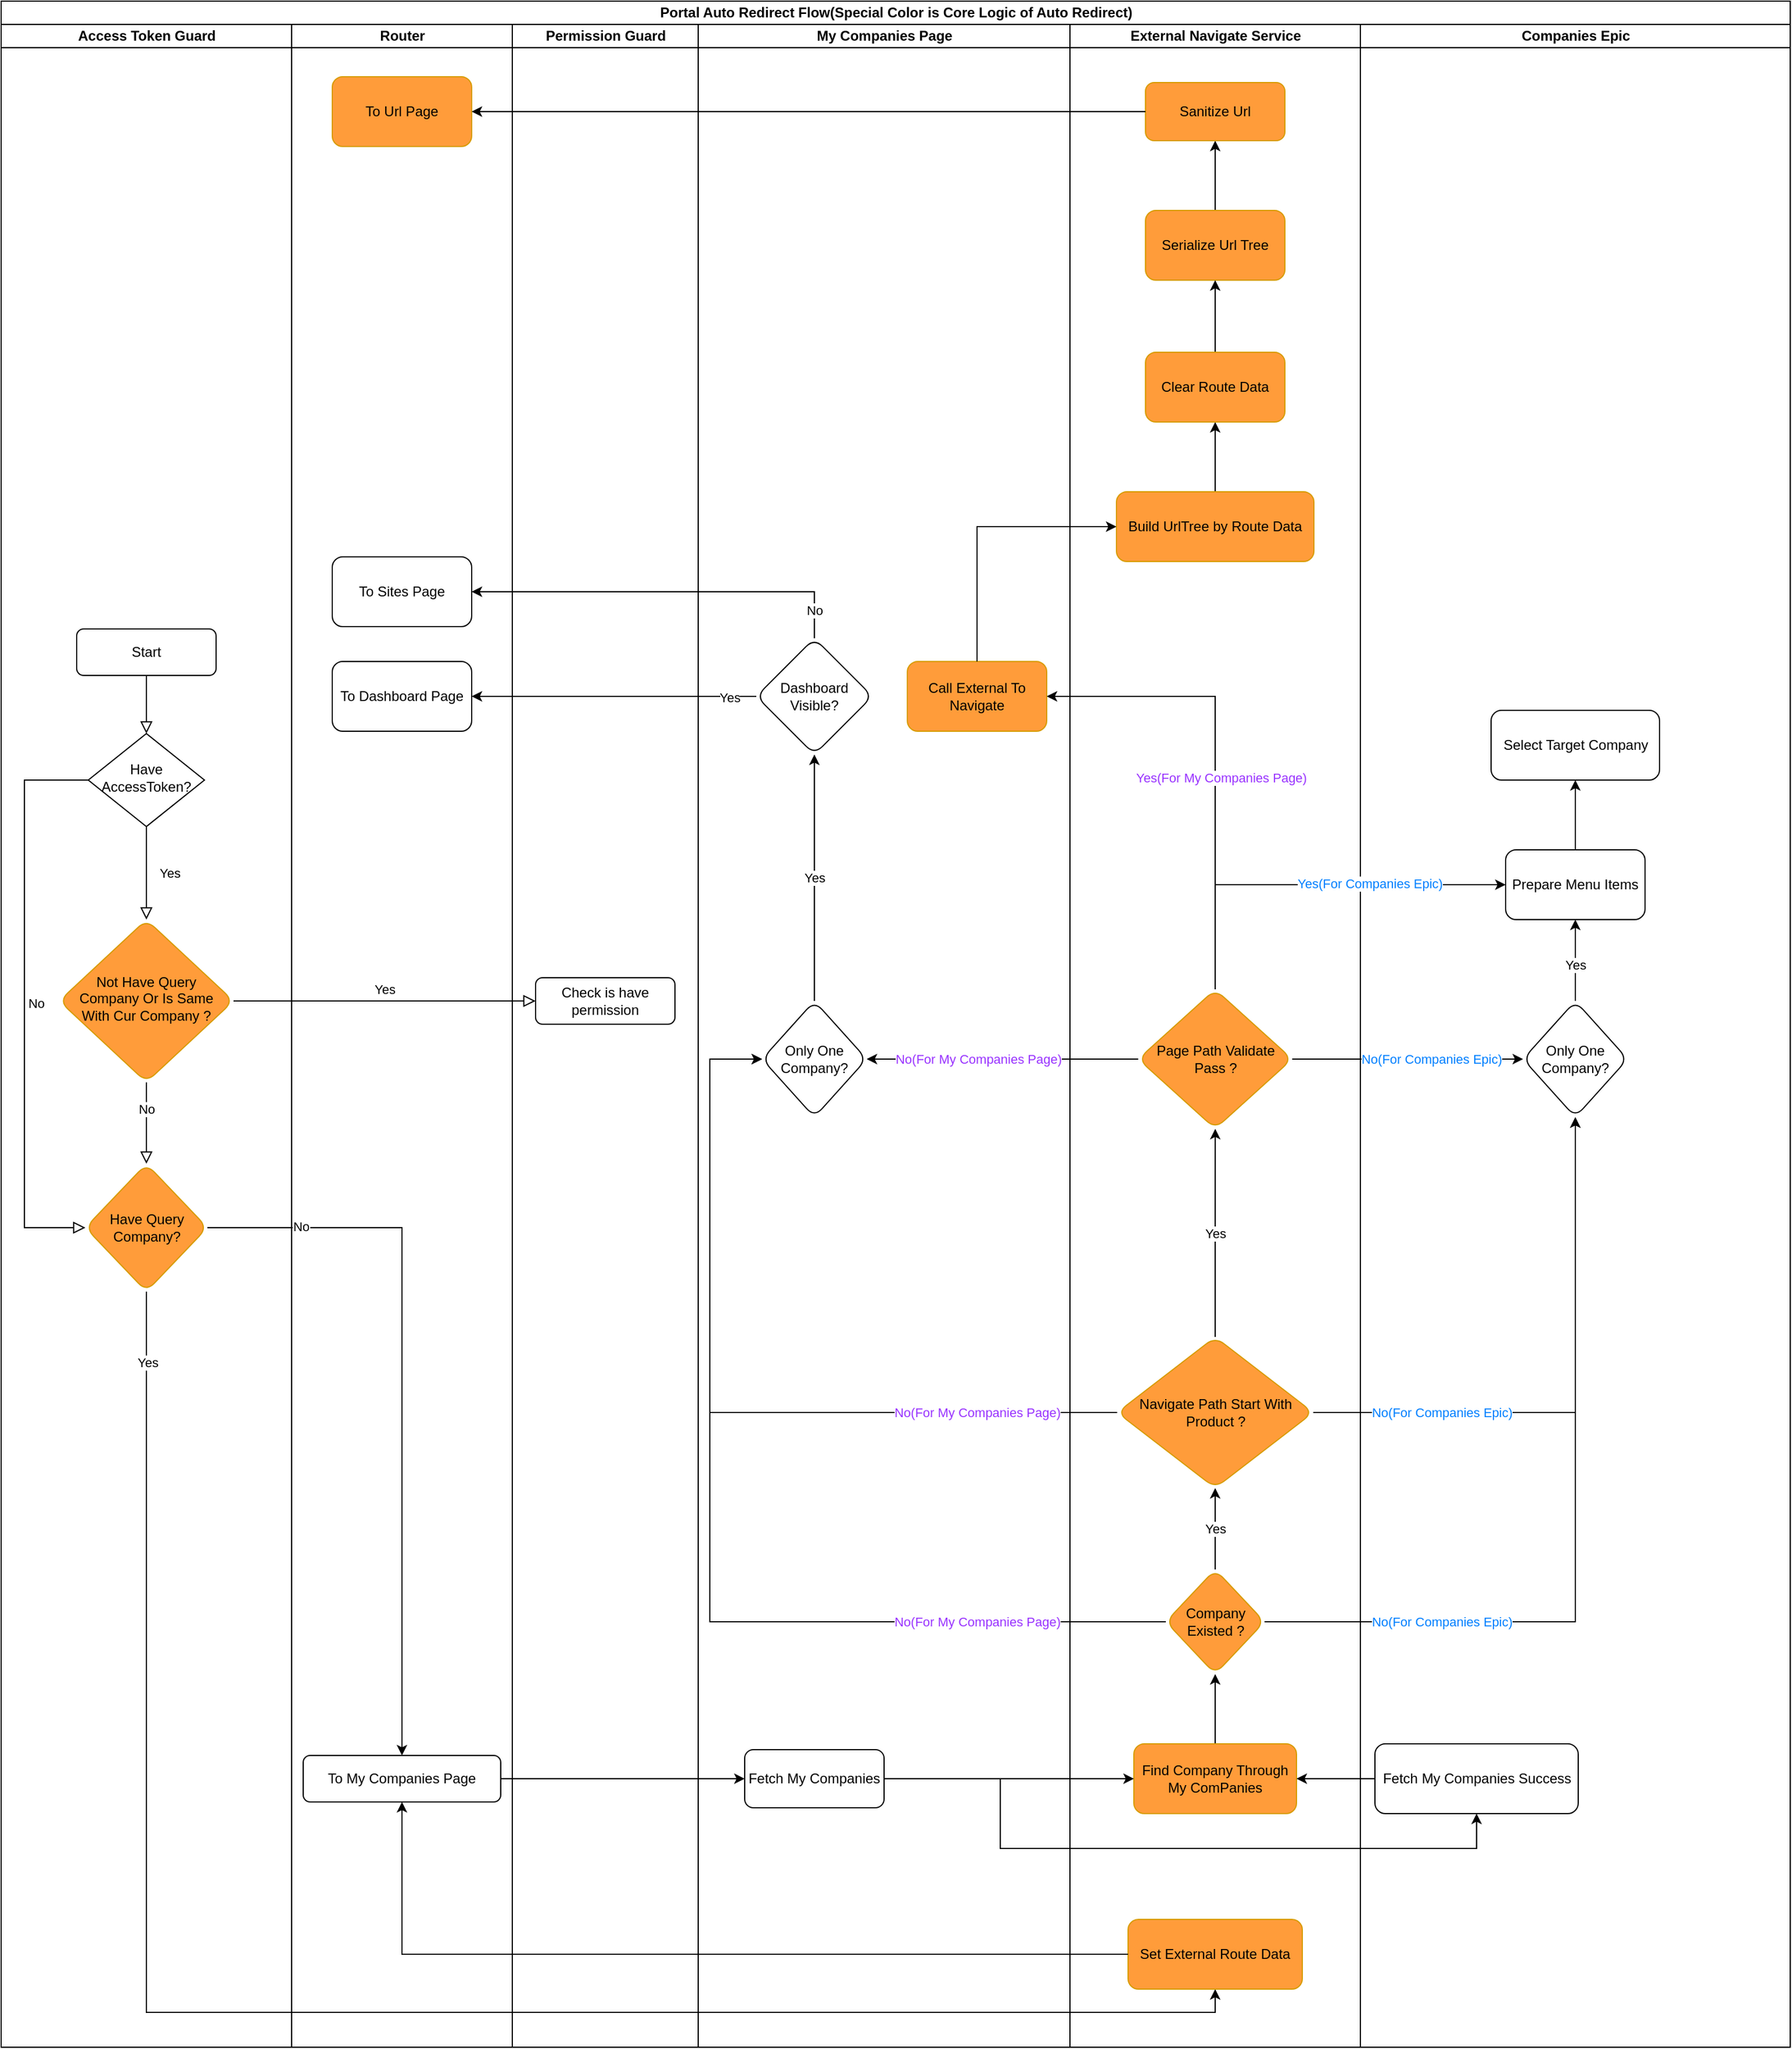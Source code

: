 <mxfile version="26.0.15">
  <diagram id="C5RBs43oDa-KdzZeNtuy" name="Page-1">
    <mxGraphModel dx="1461" dy="824" grid="1" gridSize="10" guides="1" tooltips="1" connect="1" arrows="1" fold="1" page="1" pageScale="1" pageWidth="827" pageHeight="1169" math="0" shadow="0">
      <root>
        <mxCell id="WIyWlLk6GJQsqaUBKTNV-0" />
        <mxCell id="WIyWlLk6GJQsqaUBKTNV-1" parent="WIyWlLk6GJQsqaUBKTNV-0" />
        <mxCell id="zBtAvuP8c3fkPAvaUFku-0" value="Portal Auto Redirect Flow(Special Color is Core Logic of Auto Redirect)" style="swimlane;childLayout=stackLayout;resizeParent=1;resizeParentMax=0;startSize=20;html=1;" parent="WIyWlLk6GJQsqaUBKTNV-1" vertex="1">
          <mxGeometry x="120" y="20" width="1540" height="1760" as="geometry" />
        </mxCell>
        <mxCell id="zBtAvuP8c3fkPAvaUFku-1" value="Access Token Guard" style="swimlane;startSize=20;html=1;" parent="zBtAvuP8c3fkPAvaUFku-0" vertex="1">
          <mxGeometry y="20" width="250" height="1740" as="geometry" />
        </mxCell>
        <mxCell id="WIyWlLk6GJQsqaUBKTNV-6" value="Have AccessToken?" style="rhombus;whiteSpace=wrap;html=1;shadow=0;fontFamily=Helvetica;fontSize=12;align=center;strokeWidth=1;spacing=6;spacingTop=-4;" parent="zBtAvuP8c3fkPAvaUFku-1" vertex="1">
          <mxGeometry x="75" y="610" width="100" height="80" as="geometry" />
        </mxCell>
        <mxCell id="WIyWlLk6GJQsqaUBKTNV-3" value="Start" style="rounded=1;whiteSpace=wrap;html=1;fontSize=12;glass=0;strokeWidth=1;shadow=0;" parent="zBtAvuP8c3fkPAvaUFku-1" vertex="1">
          <mxGeometry x="65" y="520" width="120" height="40" as="geometry" />
        </mxCell>
        <mxCell id="WIyWlLk6GJQsqaUBKTNV-2" value="" style="rounded=0;html=1;jettySize=auto;orthogonalLoop=1;fontSize=11;endArrow=block;endFill=0;endSize=8;strokeWidth=1;shadow=0;labelBackgroundColor=none;edgeStyle=orthogonalEdgeStyle;" parent="zBtAvuP8c3fkPAvaUFku-1" source="WIyWlLk6GJQsqaUBKTNV-3" target="WIyWlLk6GJQsqaUBKTNV-6" edge="1">
          <mxGeometry relative="1" as="geometry" />
        </mxCell>
        <mxCell id="zBtAvuP8c3fkPAvaUFku-9" value="Have Query Company?" style="rhombus;whiteSpace=wrap;html=1;rounded=1;strokeColor=#d79b00;align=center;verticalAlign=middle;fontFamily=Helvetica;fontSize=12;fontColor=default;fillColor=#FF9C3A;" parent="zBtAvuP8c3fkPAvaUFku-1" vertex="1">
          <mxGeometry x="72.5" y="980" width="105" height="110" as="geometry" />
        </mxCell>
        <mxCell id="WIyWlLk6GJQsqaUBKTNV-5" value="No" style="edgeStyle=orthogonalEdgeStyle;rounded=0;html=1;jettySize=auto;orthogonalLoop=1;fontSize=11;endArrow=block;endFill=0;endSize=8;strokeWidth=1;shadow=0;labelBackgroundColor=none;exitX=0;exitY=0.5;exitDx=0;exitDy=0;entryX=0;entryY=0.5;entryDx=0;entryDy=0;" parent="zBtAvuP8c3fkPAvaUFku-1" source="WIyWlLk6GJQsqaUBKTNV-6" target="zBtAvuP8c3fkPAvaUFku-9" edge="1">
          <mxGeometry y="10" relative="1" as="geometry">
            <mxPoint as="offset" />
            <Array as="points">
              <mxPoint x="20" y="650" />
              <mxPoint x="20" y="1035" />
            </Array>
          </mxGeometry>
        </mxCell>
        <mxCell id="WIyWlLk6GJQsqaUBKTNV-10" value="Not Have Query Company Or Is Same With Cur Company ?" style="rhombus;whiteSpace=wrap;html=1;shadow=0;fontFamily=Helvetica;fontSize=12;align=center;strokeWidth=1;spacing=6;spacingTop=-4;rounded=1;strokeColor=#d79b00;verticalAlign=middle;fontColor=default;fillColor=#FF9C3A;" parent="zBtAvuP8c3fkPAvaUFku-1" vertex="1">
          <mxGeometry x="50" y="770" width="150" height="140" as="geometry" />
        </mxCell>
        <mxCell id="WIyWlLk6GJQsqaUBKTNV-4" value="Yes" style="rounded=0;html=1;jettySize=auto;orthogonalLoop=1;fontSize=11;endArrow=block;endFill=0;endSize=8;strokeWidth=1;shadow=0;labelBackgroundColor=none;edgeStyle=orthogonalEdgeStyle;" parent="zBtAvuP8c3fkPAvaUFku-1" source="WIyWlLk6GJQsqaUBKTNV-6" target="WIyWlLk6GJQsqaUBKTNV-10" edge="1">
          <mxGeometry y="20" relative="1" as="geometry">
            <mxPoint as="offset" />
          </mxGeometry>
        </mxCell>
        <mxCell id="WIyWlLk6GJQsqaUBKTNV-8" value="" style="rounded=0;html=1;jettySize=auto;orthogonalLoop=1;fontSize=11;endArrow=block;endFill=0;endSize=8;strokeWidth=1;shadow=0;labelBackgroundColor=none;edgeStyle=orthogonalEdgeStyle;exitX=0.5;exitY=1;exitDx=0;exitDy=0;" parent="zBtAvuP8c3fkPAvaUFku-1" source="WIyWlLk6GJQsqaUBKTNV-10" target="zBtAvuP8c3fkPAvaUFku-9" edge="1">
          <mxGeometry x="0.333" y="20" relative="1" as="geometry">
            <mxPoint as="offset" />
            <mxPoint x="125" y="920" as="targetPoint" />
          </mxGeometry>
        </mxCell>
        <mxCell id="zBtAvuP8c3fkPAvaUFku-7" value="No" style="edgeLabel;html=1;align=center;verticalAlign=middle;resizable=0;points=[];" parent="WIyWlLk6GJQsqaUBKTNV-8" vertex="1" connectable="0">
          <mxGeometry x="-0.384" relative="1" as="geometry">
            <mxPoint y="1" as="offset" />
          </mxGeometry>
        </mxCell>
        <mxCell id="zBtAvuP8c3fkPAvaUFku-2" value="Router" style="swimlane;startSize=20;html=1;" parent="zBtAvuP8c3fkPAvaUFku-0" vertex="1">
          <mxGeometry x="250" y="20" width="190" height="1740" as="geometry" />
        </mxCell>
        <mxCell id="WIyWlLk6GJQsqaUBKTNV-7" value="To My Companies Page" style="rounded=1;whiteSpace=wrap;html=1;fontSize=12;glass=0;strokeWidth=1;shadow=0;" parent="zBtAvuP8c3fkPAvaUFku-2" vertex="1">
          <mxGeometry x="10" y="1489" width="170" height="40" as="geometry" />
        </mxCell>
        <mxCell id="zBtAvuP8c3fkPAvaUFku-41" value="To Dashboard Page" style="rounded=1;whiteSpace=wrap;html=1;" parent="zBtAvuP8c3fkPAvaUFku-2" vertex="1">
          <mxGeometry x="35" y="548" width="120" height="60" as="geometry" />
        </mxCell>
        <mxCell id="zBtAvuP8c3fkPAvaUFku-44" value="To Sites Page" style="rounded=1;whiteSpace=wrap;html=1;" parent="zBtAvuP8c3fkPAvaUFku-2" vertex="1">
          <mxGeometry x="35" y="458" width="120" height="60" as="geometry" />
        </mxCell>
        <mxCell id="zBtAvuP8c3fkPAvaUFku-53" value="To Url Page" style="rounded=1;whiteSpace=wrap;html=1;strokeColor=#d79b00;align=center;verticalAlign=middle;fontFamily=Helvetica;fontSize=12;fontColor=default;fillColor=#FF9C3A;" parent="zBtAvuP8c3fkPAvaUFku-2" vertex="1">
          <mxGeometry x="35" y="45" width="120" height="60" as="geometry" />
        </mxCell>
        <mxCell id="zBtAvuP8c3fkPAvaUFku-3" value="Permission Guard" style="swimlane;startSize=20;html=1;" parent="zBtAvuP8c3fkPAvaUFku-0" vertex="1">
          <mxGeometry x="440" y="20" width="160" height="1740" as="geometry" />
        </mxCell>
        <mxCell id="WIyWlLk6GJQsqaUBKTNV-12" value="Check is have permission" style="rounded=1;whiteSpace=wrap;html=1;fontSize=12;glass=0;strokeWidth=1;shadow=0;" parent="zBtAvuP8c3fkPAvaUFku-3" vertex="1">
          <mxGeometry x="20" y="820" width="120" height="40" as="geometry" />
        </mxCell>
        <mxCell id="zBtAvuP8c3fkPAvaUFku-16" value="My Companies Page" style="swimlane;startSize=20;html=1;" parent="zBtAvuP8c3fkPAvaUFku-0" vertex="1">
          <mxGeometry x="600" y="20" width="320" height="1740" as="geometry" />
        </mxCell>
        <mxCell id="zBtAvuP8c3fkPAvaUFku-20" value="Fetch My Companies" style="rounded=1;whiteSpace=wrap;html=1;" parent="zBtAvuP8c3fkPAvaUFku-16" vertex="1">
          <mxGeometry x="40" y="1484" width="120" height="50" as="geometry" />
        </mxCell>
        <mxCell id="zBtAvuP8c3fkPAvaUFku-39" value="Yes" style="edgeStyle=orthogonalEdgeStyle;rounded=0;orthogonalLoop=1;jettySize=auto;html=1;exitX=0.5;exitY=0;exitDx=0;exitDy=0;entryX=0.5;entryY=1;entryDx=0;entryDy=0;" parent="zBtAvuP8c3fkPAvaUFku-16" source="zBtAvuP8c3fkPAvaUFku-35" target="zBtAvuP8c3fkPAvaUFku-38" edge="1">
          <mxGeometry relative="1" as="geometry" />
        </mxCell>
        <mxCell id="zBtAvuP8c3fkPAvaUFku-35" value="Only One Company?" style="rhombus;whiteSpace=wrap;html=1;rounded=1;" parent="zBtAvuP8c3fkPAvaUFku-16" vertex="1">
          <mxGeometry x="55" y="840" width="90" height="100" as="geometry" />
        </mxCell>
        <mxCell id="zBtAvuP8c3fkPAvaUFku-38" value="Dashboard Visible?" style="rhombus;whiteSpace=wrap;html=1;rounded=1;" parent="zBtAvuP8c3fkPAvaUFku-16" vertex="1">
          <mxGeometry x="50" y="528" width="100" height="100" as="geometry" />
        </mxCell>
        <mxCell id="zBtAvuP8c3fkPAvaUFku-87" value="Call External To Navigate" style="rounded=1;whiteSpace=wrap;html=1;strokeColor=#d79b00;align=center;verticalAlign=middle;fontFamily=Helvetica;fontSize=12;fontColor=default;fillColor=#FF9C3A;" parent="zBtAvuP8c3fkPAvaUFku-16" vertex="1">
          <mxGeometry x="180" y="548" width="120" height="60" as="geometry" />
        </mxCell>
        <mxCell id="WIyWlLk6GJQsqaUBKTNV-9" value="Yes" style="edgeStyle=orthogonalEdgeStyle;rounded=0;html=1;jettySize=auto;orthogonalLoop=1;fontSize=11;endArrow=block;endFill=0;endSize=8;strokeWidth=1;shadow=0;labelBackgroundColor=none;" parent="zBtAvuP8c3fkPAvaUFku-0" source="WIyWlLk6GJQsqaUBKTNV-10" target="WIyWlLk6GJQsqaUBKTNV-12" edge="1">
          <mxGeometry y="10" relative="1" as="geometry">
            <mxPoint as="offset" />
          </mxGeometry>
        </mxCell>
        <mxCell id="zBtAvuP8c3fkPAvaUFku-13" style="edgeStyle=orthogonalEdgeStyle;rounded=0;orthogonalLoop=1;jettySize=auto;html=1;entryX=0.5;entryY=0;entryDx=0;entryDy=0;" parent="zBtAvuP8c3fkPAvaUFku-0" source="zBtAvuP8c3fkPAvaUFku-9" target="WIyWlLk6GJQsqaUBKTNV-7" edge="1">
          <mxGeometry relative="1" as="geometry">
            <mxPoint x="260" y="1055" as="targetPoint" />
          </mxGeometry>
        </mxCell>
        <mxCell id="zBtAvuP8c3fkPAvaUFku-14" value="No" style="edgeLabel;html=1;align=center;verticalAlign=middle;resizable=0;points=[];" parent="zBtAvuP8c3fkPAvaUFku-13" vertex="1" connectable="0">
          <mxGeometry x="-0.746" y="2" relative="1" as="geometry">
            <mxPoint x="1" y="1" as="offset" />
          </mxGeometry>
        </mxCell>
        <mxCell id="zBtAvuP8c3fkPAvaUFku-11" style="edgeStyle=orthogonalEdgeStyle;rounded=0;orthogonalLoop=1;jettySize=auto;html=1;exitX=0.5;exitY=1;exitDx=0;exitDy=0;entryX=0.5;entryY=1;entryDx=0;entryDy=0;" parent="zBtAvuP8c3fkPAvaUFku-0" source="zBtAvuP8c3fkPAvaUFku-9" target="zBtAvuP8c3fkPAvaUFku-32" edge="1">
          <mxGeometry relative="1" as="geometry">
            <mxPoint x="900" y="1270" as="targetPoint" />
          </mxGeometry>
        </mxCell>
        <mxCell id="zBtAvuP8c3fkPAvaUFku-33" value="Yes" style="edgeLabel;html=1;align=center;verticalAlign=middle;resizable=0;points=[];" parent="zBtAvuP8c3fkPAvaUFku-11" vertex="1" connectable="0">
          <mxGeometry x="-0.924" y="1" relative="1" as="geometry">
            <mxPoint y="1" as="offset" />
          </mxGeometry>
        </mxCell>
        <mxCell id="zBtAvuP8c3fkPAvaUFku-40" style="edgeStyle=orthogonalEdgeStyle;rounded=0;orthogonalLoop=1;jettySize=auto;html=1;exitX=0;exitY=0.5;exitDx=0;exitDy=0;entryX=1;entryY=0.5;entryDx=0;entryDy=0;" parent="zBtAvuP8c3fkPAvaUFku-0" source="zBtAvuP8c3fkPAvaUFku-38" target="zBtAvuP8c3fkPAvaUFku-41" edge="1">
          <mxGeometry relative="1" as="geometry">
            <mxPoint x="410" y="518" as="targetPoint" />
          </mxGeometry>
        </mxCell>
        <mxCell id="zBtAvuP8c3fkPAvaUFku-42" value="Yes" style="edgeLabel;html=1;align=center;verticalAlign=middle;resizable=0;points=[];" parent="zBtAvuP8c3fkPAvaUFku-40" vertex="1" connectable="0">
          <mxGeometry x="-0.812" y="1" relative="1" as="geometry">
            <mxPoint as="offset" />
          </mxGeometry>
        </mxCell>
        <mxCell id="zBtAvuP8c3fkPAvaUFku-43" style="edgeStyle=orthogonalEdgeStyle;rounded=0;orthogonalLoop=1;jettySize=auto;html=1;exitX=0.5;exitY=0;exitDx=0;exitDy=0;entryX=1;entryY=0.5;entryDx=0;entryDy=0;" parent="zBtAvuP8c3fkPAvaUFku-0" source="zBtAvuP8c3fkPAvaUFku-38" target="zBtAvuP8c3fkPAvaUFku-44" edge="1">
          <mxGeometry relative="1" as="geometry">
            <mxPoint x="430" y="408" as="targetPoint" />
          </mxGeometry>
        </mxCell>
        <mxCell id="zBtAvuP8c3fkPAvaUFku-45" value="No" style="edgeLabel;html=1;align=center;verticalAlign=middle;resizable=0;points=[];" parent="zBtAvuP8c3fkPAvaUFku-43" vertex="1" connectable="0">
          <mxGeometry x="-0.855" relative="1" as="geometry">
            <mxPoint as="offset" />
          </mxGeometry>
        </mxCell>
        <mxCell id="zBtAvuP8c3fkPAvaUFku-23" value="External Navigate Service" style="swimlane;startSize=20;html=1;" parent="zBtAvuP8c3fkPAvaUFku-0" vertex="1">
          <mxGeometry x="920" y="20" width="250" height="1740" as="geometry" />
        </mxCell>
        <mxCell id="zBtAvuP8c3fkPAvaUFku-48" value="" style="edgeStyle=orthogonalEdgeStyle;rounded=0;orthogonalLoop=1;jettySize=auto;html=1;" parent="zBtAvuP8c3fkPAvaUFku-23" source="zBtAvuP8c3fkPAvaUFku-28" target="zBtAvuP8c3fkPAvaUFku-47" edge="1">
          <mxGeometry relative="1" as="geometry" />
        </mxCell>
        <mxCell id="zBtAvuP8c3fkPAvaUFku-28" value="Build UrlTree by Route Data" style="rounded=1;whiteSpace=wrap;html=1;strokeColor=#d79b00;align=center;verticalAlign=middle;fontFamily=Helvetica;fontSize=12;fontColor=default;fillColor=#FF9C3A;" parent="zBtAvuP8c3fkPAvaUFku-23" vertex="1">
          <mxGeometry x="40" y="402" width="170" height="60" as="geometry" />
        </mxCell>
        <mxCell id="zBtAvuP8c3fkPAvaUFku-32" value="Set External Route Data" style="rounded=1;whiteSpace=wrap;html=1;strokeColor=#d79b00;align=center;verticalAlign=middle;fontFamily=Helvetica;fontSize=12;fontColor=default;fillColor=#FF9C3A;" parent="zBtAvuP8c3fkPAvaUFku-23" vertex="1">
          <mxGeometry x="50" y="1630" width="150" height="60" as="geometry" />
        </mxCell>
        <mxCell id="zBtAvuP8c3fkPAvaUFku-51" value="" style="edgeStyle=orthogonalEdgeStyle;rounded=0;orthogonalLoop=1;jettySize=auto;html=1;" parent="zBtAvuP8c3fkPAvaUFku-23" source="zBtAvuP8c3fkPAvaUFku-46" target="zBtAvuP8c3fkPAvaUFku-50" edge="1">
          <mxGeometry relative="1" as="geometry" />
        </mxCell>
        <mxCell id="zBtAvuP8c3fkPAvaUFku-46" value="Serialize Url Tree" style="rounded=1;whiteSpace=wrap;html=1;strokeColor=#d79b00;align=center;verticalAlign=middle;fontFamily=Helvetica;fontSize=12;fontColor=default;fillColor=#FF9C3A;" parent="zBtAvuP8c3fkPAvaUFku-23" vertex="1">
          <mxGeometry x="65" y="160" width="120" height="60" as="geometry" />
        </mxCell>
        <mxCell id="zBtAvuP8c3fkPAvaUFku-49" style="edgeStyle=orthogonalEdgeStyle;rounded=0;orthogonalLoop=1;jettySize=auto;html=1;exitX=0.5;exitY=0;exitDx=0;exitDy=0;entryX=0.5;entryY=1;entryDx=0;entryDy=0;" parent="zBtAvuP8c3fkPAvaUFku-23" source="zBtAvuP8c3fkPAvaUFku-47" target="zBtAvuP8c3fkPAvaUFku-46" edge="1">
          <mxGeometry relative="1" as="geometry" />
        </mxCell>
        <mxCell id="zBtAvuP8c3fkPAvaUFku-47" value="Clear Route Data" style="whiteSpace=wrap;html=1;rounded=1;strokeColor=#d79b00;align=center;verticalAlign=middle;fontFamily=Helvetica;fontSize=12;fontColor=default;fillColor=#FF9C3A;" parent="zBtAvuP8c3fkPAvaUFku-23" vertex="1">
          <mxGeometry x="65" y="282" width="120" height="60" as="geometry" />
        </mxCell>
        <mxCell id="zBtAvuP8c3fkPAvaUFku-50" value="Sanitize Url" style="whiteSpace=wrap;html=1;rounded=1;strokeColor=#d79b00;align=center;verticalAlign=middle;fontFamily=Helvetica;fontSize=12;fontColor=default;fillColor=#FF9C3A;" parent="zBtAvuP8c3fkPAvaUFku-23" vertex="1">
          <mxGeometry x="65" y="50" width="120" height="50" as="geometry" />
        </mxCell>
        <mxCell id="zBtAvuP8c3fkPAvaUFku-69" value="" style="edgeStyle=orthogonalEdgeStyle;rounded=0;orthogonalLoop=1;jettySize=auto;html=1;" parent="zBtAvuP8c3fkPAvaUFku-23" source="zBtAvuP8c3fkPAvaUFku-64" target="zBtAvuP8c3fkPAvaUFku-68" edge="1">
          <mxGeometry relative="1" as="geometry" />
        </mxCell>
        <mxCell id="zBtAvuP8c3fkPAvaUFku-64" value="Find Company Through My ComPanies" style="rounded=1;whiteSpace=wrap;html=1;fillColor=#FF9C3A;strokeColor=#d79b00;" parent="zBtAvuP8c3fkPAvaUFku-23" vertex="1">
          <mxGeometry x="55" y="1479" width="140" height="60" as="geometry" />
        </mxCell>
        <mxCell id="zBtAvuP8c3fkPAvaUFku-74" value="Yes" style="edgeStyle=orthogonalEdgeStyle;rounded=0;orthogonalLoop=1;jettySize=auto;html=1;" parent="zBtAvuP8c3fkPAvaUFku-23" source="zBtAvuP8c3fkPAvaUFku-68" target="zBtAvuP8c3fkPAvaUFku-73" edge="1">
          <mxGeometry relative="1" as="geometry" />
        </mxCell>
        <mxCell id="zBtAvuP8c3fkPAvaUFku-68" value="Company Existed ?" style="rhombus;whiteSpace=wrap;html=1;rounded=1;strokeColor=#d79b00;align=center;verticalAlign=middle;fontFamily=Helvetica;fontSize=12;fontColor=default;fillColor=#FF9C3A;" parent="zBtAvuP8c3fkPAvaUFku-23" vertex="1">
          <mxGeometry x="82.5" y="1329" width="85" height="90" as="geometry" />
        </mxCell>
        <mxCell id="zBtAvuP8c3fkPAvaUFku-76" value="Yes" style="edgeStyle=orthogonalEdgeStyle;rounded=0;orthogonalLoop=1;jettySize=auto;html=1;" parent="zBtAvuP8c3fkPAvaUFku-23" source="zBtAvuP8c3fkPAvaUFku-73" target="zBtAvuP8c3fkPAvaUFku-75" edge="1">
          <mxGeometry relative="1" as="geometry" />
        </mxCell>
        <mxCell id="zBtAvuP8c3fkPAvaUFku-73" value="Navigate Path Start With Product ?" style="rhombus;whiteSpace=wrap;html=1;rounded=1;strokeColor=#d79b00;align=center;verticalAlign=middle;fontFamily=Helvetica;fontSize=12;fontColor=default;fillColor=#FF9C3A;" parent="zBtAvuP8c3fkPAvaUFku-23" vertex="1">
          <mxGeometry x="40.63" y="1129" width="168.75" height="130" as="geometry" />
        </mxCell>
        <mxCell id="zBtAvuP8c3fkPAvaUFku-75" value="Page Path Validate Pass ?" style="rhombus;whiteSpace=wrap;html=1;rounded=1;strokeColor=#d79b00;align=center;verticalAlign=middle;fontFamily=Helvetica;fontSize=12;fontColor=default;fillColor=#FF9C3A;" parent="zBtAvuP8c3fkPAvaUFku-23" vertex="1">
          <mxGeometry x="58.75" y="830" width="132.51" height="120" as="geometry" />
        </mxCell>
        <mxCell id="zBtAvuP8c3fkPAvaUFku-52" style="edgeStyle=orthogonalEdgeStyle;rounded=0;orthogonalLoop=1;jettySize=auto;html=1;exitX=0;exitY=0.5;exitDx=0;exitDy=0;entryX=1;entryY=0.5;entryDx=0;entryDy=0;" parent="zBtAvuP8c3fkPAvaUFku-0" source="zBtAvuP8c3fkPAvaUFku-50" target="zBtAvuP8c3fkPAvaUFku-53" edge="1">
          <mxGeometry relative="1" as="geometry">
            <mxPoint x="430" y="388" as="targetPoint" />
          </mxGeometry>
        </mxCell>
        <mxCell id="zBtAvuP8c3fkPAvaUFku-70" style="edgeStyle=orthogonalEdgeStyle;rounded=0;orthogonalLoop=1;jettySize=auto;html=1;exitX=0;exitY=0.5;exitDx=0;exitDy=0;entryX=0;entryY=0.5;entryDx=0;entryDy=0;" parent="zBtAvuP8c3fkPAvaUFku-0" source="zBtAvuP8c3fkPAvaUFku-68" target="zBtAvuP8c3fkPAvaUFku-35" edge="1">
          <mxGeometry relative="1" as="geometry">
            <Array as="points">
              <mxPoint x="610" y="1394" />
              <mxPoint x="610" y="910" />
            </Array>
          </mxGeometry>
        </mxCell>
        <mxCell id="zBtAvuP8c3fkPAvaUFku-71" value="No(For My Companies Page)" style="edgeLabel;html=1;align=center;verticalAlign=middle;resizable=0;points=[];fontColor=#9933FF;" parent="zBtAvuP8c3fkPAvaUFku-70" vertex="1" connectable="0">
          <mxGeometry x="-0.888" relative="1" as="geometry">
            <mxPoint x="-111" as="offset" />
          </mxGeometry>
        </mxCell>
        <mxCell id="zBtAvuP8c3fkPAvaUFku-77" style="edgeStyle=orthogonalEdgeStyle;rounded=0;orthogonalLoop=1;jettySize=auto;html=1;exitX=0;exitY=0.5;exitDx=0;exitDy=0;entryX=0;entryY=0.5;entryDx=0;entryDy=0;" parent="zBtAvuP8c3fkPAvaUFku-0" source="zBtAvuP8c3fkPAvaUFku-73" target="zBtAvuP8c3fkPAvaUFku-35" edge="1">
          <mxGeometry relative="1" as="geometry">
            <Array as="points">
              <mxPoint x="610" y="1214" />
              <mxPoint x="610" y="910" />
            </Array>
          </mxGeometry>
        </mxCell>
        <mxCell id="zBtAvuP8c3fkPAvaUFku-78" value="No(For My Companies Page)" style="edgeLabel;html=1;align=center;verticalAlign=middle;resizable=0;points=[];fontColor=#9933FF;" parent="zBtAvuP8c3fkPAvaUFku-77" vertex="1" connectable="0">
          <mxGeometry x="-0.874" relative="1" as="geometry">
            <mxPoint x="-77" as="offset" />
          </mxGeometry>
        </mxCell>
        <mxCell id="zBtAvuP8c3fkPAvaUFku-85" style="edgeStyle=orthogonalEdgeStyle;rounded=0;orthogonalLoop=1;jettySize=auto;html=1;exitX=0;exitY=0.5;exitDx=0;exitDy=0;entryX=1;entryY=0.5;entryDx=0;entryDy=0;" parent="zBtAvuP8c3fkPAvaUFku-0" source="zBtAvuP8c3fkPAvaUFku-75" target="zBtAvuP8c3fkPAvaUFku-35" edge="1">
          <mxGeometry relative="1" as="geometry">
            <Array as="points">
              <mxPoint x="920" y="910" />
              <mxPoint x="920" y="910" />
            </Array>
          </mxGeometry>
        </mxCell>
        <mxCell id="zBtAvuP8c3fkPAvaUFku-86" value="No(For My Companies Page)" style="edgeLabel;html=1;align=center;verticalAlign=middle;resizable=0;points=[];fontColor=#9933FF;" parent="zBtAvuP8c3fkPAvaUFku-85" vertex="1" connectable="0">
          <mxGeometry x="-0.911" relative="1" as="geometry">
            <mxPoint x="-128" as="offset" />
          </mxGeometry>
        </mxCell>
        <mxCell id="zBtAvuP8c3fkPAvaUFku-88" style="edgeStyle=orthogonalEdgeStyle;rounded=0;orthogonalLoop=1;jettySize=auto;html=1;exitX=0.5;exitY=0;exitDx=0;exitDy=0;entryX=1;entryY=0.5;entryDx=0;entryDy=0;" parent="zBtAvuP8c3fkPAvaUFku-0" source="zBtAvuP8c3fkPAvaUFku-75" target="zBtAvuP8c3fkPAvaUFku-87" edge="1">
          <mxGeometry relative="1" as="geometry" />
        </mxCell>
        <mxCell id="zBtAvuP8c3fkPAvaUFku-89" value="Yes(For My Companies Page)" style="edgeLabel;html=1;align=center;verticalAlign=middle;resizable=0;points=[];fontColor=#9933FF;" parent="zBtAvuP8c3fkPAvaUFku-88" vertex="1" connectable="0">
          <mxGeometry x="-0.694" y="2" relative="1" as="geometry">
            <mxPoint x="7" y="-122" as="offset" />
          </mxGeometry>
        </mxCell>
        <mxCell id="zBtAvuP8c3fkPAvaUFku-90" style="edgeStyle=orthogonalEdgeStyle;rounded=0;orthogonalLoop=1;jettySize=auto;html=1;exitX=0.5;exitY=0;exitDx=0;exitDy=0;entryX=0;entryY=0.5;entryDx=0;entryDy=0;" parent="zBtAvuP8c3fkPAvaUFku-0" source="zBtAvuP8c3fkPAvaUFku-87" target="zBtAvuP8c3fkPAvaUFku-28" edge="1">
          <mxGeometry relative="1" as="geometry" />
        </mxCell>
        <mxCell id="zBtAvuP8c3fkPAvaUFku-93" style="edgeStyle=orthogonalEdgeStyle;rounded=0;orthogonalLoop=1;jettySize=auto;html=1;exitX=1;exitY=0.5;exitDx=0;exitDy=0;entryX=0.5;entryY=1;entryDx=0;entryDy=0;" parent="zBtAvuP8c3fkPAvaUFku-0" source="zBtAvuP8c3fkPAvaUFku-68" target="zBtAvuP8c3fkPAvaUFku-91" edge="1">
          <mxGeometry relative="1" as="geometry" />
        </mxCell>
        <mxCell id="zBtAvuP8c3fkPAvaUFku-94" value="No(For Companies Epic)" style="edgeLabel;html=1;align=center;verticalAlign=middle;resizable=0;points=[];fontColor=#007FFF;" parent="zBtAvuP8c3fkPAvaUFku-93" vertex="1" connectable="0">
          <mxGeometry x="-0.773" relative="1" as="geometry">
            <mxPoint x="73" as="offset" />
          </mxGeometry>
        </mxCell>
        <mxCell id="zBtAvuP8c3fkPAvaUFku-95" style="edgeStyle=orthogonalEdgeStyle;rounded=0;orthogonalLoop=1;jettySize=auto;html=1;exitX=1;exitY=0.5;exitDx=0;exitDy=0;entryX=0.5;entryY=1;entryDx=0;entryDy=0;" parent="zBtAvuP8c3fkPAvaUFku-0" source="zBtAvuP8c3fkPAvaUFku-73" target="zBtAvuP8c3fkPAvaUFku-91" edge="1">
          <mxGeometry relative="1" as="geometry" />
        </mxCell>
        <mxCell id="zBtAvuP8c3fkPAvaUFku-96" value="No(For Companies Epic)" style="edgeLabel;html=1;align=center;verticalAlign=middle;resizable=0;points=[];fontColor=#007FFF;" parent="zBtAvuP8c3fkPAvaUFku-95" vertex="1" connectable="0">
          <mxGeometry x="-0.854" relative="1" as="geometry">
            <mxPoint x="75" as="offset" />
          </mxGeometry>
        </mxCell>
        <mxCell id="zBtAvuP8c3fkPAvaUFku-97" style="edgeStyle=orthogonalEdgeStyle;rounded=0;orthogonalLoop=1;jettySize=auto;html=1;exitX=1;exitY=0.5;exitDx=0;exitDy=0;" parent="zBtAvuP8c3fkPAvaUFku-0" source="zBtAvuP8c3fkPAvaUFku-75" target="zBtAvuP8c3fkPAvaUFku-91" edge="1">
          <mxGeometry relative="1" as="geometry" />
        </mxCell>
        <mxCell id="zBtAvuP8c3fkPAvaUFku-98" value="No(For Companies Epic)" style="edgeLabel;html=1;align=center;verticalAlign=middle;resizable=0;points=[];fontColor=#007FFF;" parent="zBtAvuP8c3fkPAvaUFku-97" vertex="1" connectable="0">
          <mxGeometry x="-0.154" y="1" relative="1" as="geometry">
            <mxPoint x="35" y="1" as="offset" />
          </mxGeometry>
        </mxCell>
        <mxCell id="zBtAvuP8c3fkPAvaUFku-18" style="edgeStyle=orthogonalEdgeStyle;rounded=0;orthogonalLoop=1;jettySize=auto;html=1;entryX=0;entryY=0.5;entryDx=0;entryDy=0;" parent="zBtAvuP8c3fkPAvaUFku-0" source="WIyWlLk6GJQsqaUBKTNV-7" target="zBtAvuP8c3fkPAvaUFku-20" edge="1">
          <mxGeometry relative="1" as="geometry">
            <mxPoint x="640" y="1141" as="targetPoint" />
          </mxGeometry>
        </mxCell>
        <mxCell id="zBtAvuP8c3fkPAvaUFku-37" style="edgeStyle=orthogonalEdgeStyle;rounded=0;orthogonalLoop=1;jettySize=auto;html=1;exitX=0;exitY=0.5;exitDx=0;exitDy=0;entryX=0.5;entryY=1;entryDx=0;entryDy=0;" parent="zBtAvuP8c3fkPAvaUFku-0" source="zBtAvuP8c3fkPAvaUFku-32" target="WIyWlLk6GJQsqaUBKTNV-7" edge="1">
          <mxGeometry relative="1" as="geometry" />
        </mxCell>
        <mxCell id="zBtAvuP8c3fkPAvaUFku-63" style="edgeStyle=orthogonalEdgeStyle;rounded=0;orthogonalLoop=1;jettySize=auto;html=1;exitX=1;exitY=0.5;exitDx=0;exitDy=0;entryX=0;entryY=0.5;entryDx=0;entryDy=0;" parent="zBtAvuP8c3fkPAvaUFku-0" source="zBtAvuP8c3fkPAvaUFku-20" target="zBtAvuP8c3fkPAvaUFku-64" edge="1">
          <mxGeometry relative="1" as="geometry">
            <mxPoint x="820" y="1529" as="targetPoint" />
          </mxGeometry>
        </mxCell>
        <mxCell id="zBtAvuP8c3fkPAvaUFku-80" style="edgeStyle=orthogonalEdgeStyle;rounded=0;orthogonalLoop=1;jettySize=auto;html=1;exitX=1;exitY=0.5;exitDx=0;exitDy=0;entryX=0.5;entryY=1;entryDx=0;entryDy=0;" parent="zBtAvuP8c3fkPAvaUFku-0" source="zBtAvuP8c3fkPAvaUFku-20" target="zBtAvuP8c3fkPAvaUFku-81" edge="1">
          <mxGeometry relative="1" as="geometry">
            <mxPoint x="1100" y="1559.0" as="targetPoint" />
            <Array as="points">
              <mxPoint x="860" y="1529" />
              <mxPoint x="860" y="1589" />
              <mxPoint x="1270" y="1589" />
            </Array>
          </mxGeometry>
        </mxCell>
        <mxCell id="zBtAvuP8c3fkPAvaUFku-82" style="edgeStyle=orthogonalEdgeStyle;rounded=0;orthogonalLoop=1;jettySize=auto;html=1;exitX=0;exitY=0.5;exitDx=0;exitDy=0;entryX=1;entryY=0.5;entryDx=0;entryDy=0;" parent="zBtAvuP8c3fkPAvaUFku-0" source="zBtAvuP8c3fkPAvaUFku-81" target="zBtAvuP8c3fkPAvaUFku-64" edge="1">
          <mxGeometry relative="1" as="geometry">
            <mxPoint x="1012.5" y="1529.0" as="sourcePoint" />
          </mxGeometry>
        </mxCell>
        <mxCell id="zBtAvuP8c3fkPAvaUFku-54" value="Companies Epic" style="swimlane;startSize=20;html=1;" parent="zBtAvuP8c3fkPAvaUFku-0" vertex="1">
          <mxGeometry x="1170" y="20" width="370" height="1740" as="geometry" />
        </mxCell>
        <mxCell id="zBtAvuP8c3fkPAvaUFku-81" value="Fetch My Companies Success" style="rounded=1;whiteSpace=wrap;html=1;" parent="zBtAvuP8c3fkPAvaUFku-54" vertex="1">
          <mxGeometry x="12.5" y="1479" width="175" height="60" as="geometry" />
        </mxCell>
        <mxCell id="zBtAvuP8c3fkPAvaUFku-100" value="" style="edgeStyle=orthogonalEdgeStyle;rounded=0;orthogonalLoop=1;jettySize=auto;html=1;" parent="zBtAvuP8c3fkPAvaUFku-54" source="zBtAvuP8c3fkPAvaUFku-91" target="zBtAvuP8c3fkPAvaUFku-99" edge="1">
          <mxGeometry relative="1" as="geometry" />
        </mxCell>
        <mxCell id="zBtAvuP8c3fkPAvaUFku-101" value="Yes" style="edgeLabel;html=1;align=center;verticalAlign=middle;resizable=0;points=[];" parent="zBtAvuP8c3fkPAvaUFku-100" vertex="1" connectable="0">
          <mxGeometry x="-0.083" relative="1" as="geometry">
            <mxPoint y="1" as="offset" />
          </mxGeometry>
        </mxCell>
        <mxCell id="zBtAvuP8c3fkPAvaUFku-91" value="Only One Company?" style="rhombus;whiteSpace=wrap;html=1;rounded=1;" parent="zBtAvuP8c3fkPAvaUFku-54" vertex="1">
          <mxGeometry x="140" y="840" width="90" height="100" as="geometry" />
        </mxCell>
        <mxCell id="zBtAvuP8c3fkPAvaUFku-106" value="" style="edgeStyle=orthogonalEdgeStyle;rounded=0;orthogonalLoop=1;jettySize=auto;html=1;" parent="zBtAvuP8c3fkPAvaUFku-54" source="zBtAvuP8c3fkPAvaUFku-99" target="zBtAvuP8c3fkPAvaUFku-105" edge="1">
          <mxGeometry relative="1" as="geometry" />
        </mxCell>
        <mxCell id="zBtAvuP8c3fkPAvaUFku-99" value="Prepare Menu Items" style="whiteSpace=wrap;html=1;rounded=1;" parent="zBtAvuP8c3fkPAvaUFku-54" vertex="1">
          <mxGeometry x="125" y="710" width="120" height="60" as="geometry" />
        </mxCell>
        <mxCell id="zBtAvuP8c3fkPAvaUFku-105" value="Select Target Company" style="whiteSpace=wrap;html=1;rounded=1;" parent="zBtAvuP8c3fkPAvaUFku-54" vertex="1">
          <mxGeometry x="112.5" y="590" width="145" height="60" as="geometry" />
        </mxCell>
        <mxCell id="zBtAvuP8c3fkPAvaUFku-102" style="edgeStyle=orthogonalEdgeStyle;rounded=0;orthogonalLoop=1;jettySize=auto;html=1;exitX=0.5;exitY=0;exitDx=0;exitDy=0;entryX=0;entryY=0.5;entryDx=0;entryDy=0;" parent="zBtAvuP8c3fkPAvaUFku-0" source="zBtAvuP8c3fkPAvaUFku-75" target="zBtAvuP8c3fkPAvaUFku-99" edge="1">
          <mxGeometry relative="1" as="geometry" />
        </mxCell>
        <mxCell id="zBtAvuP8c3fkPAvaUFku-103" value="Yes(For Companies Epic)" style="edgeLabel;html=1;align=center;verticalAlign=middle;resizable=0;points=[];fontColor=#007FFF;" parent="zBtAvuP8c3fkPAvaUFku-102" vertex="1" connectable="0">
          <mxGeometry x="0.311" y="1" relative="1" as="geometry">
            <mxPoint as="offset" />
          </mxGeometry>
        </mxCell>
      </root>
    </mxGraphModel>
  </diagram>
</mxfile>

